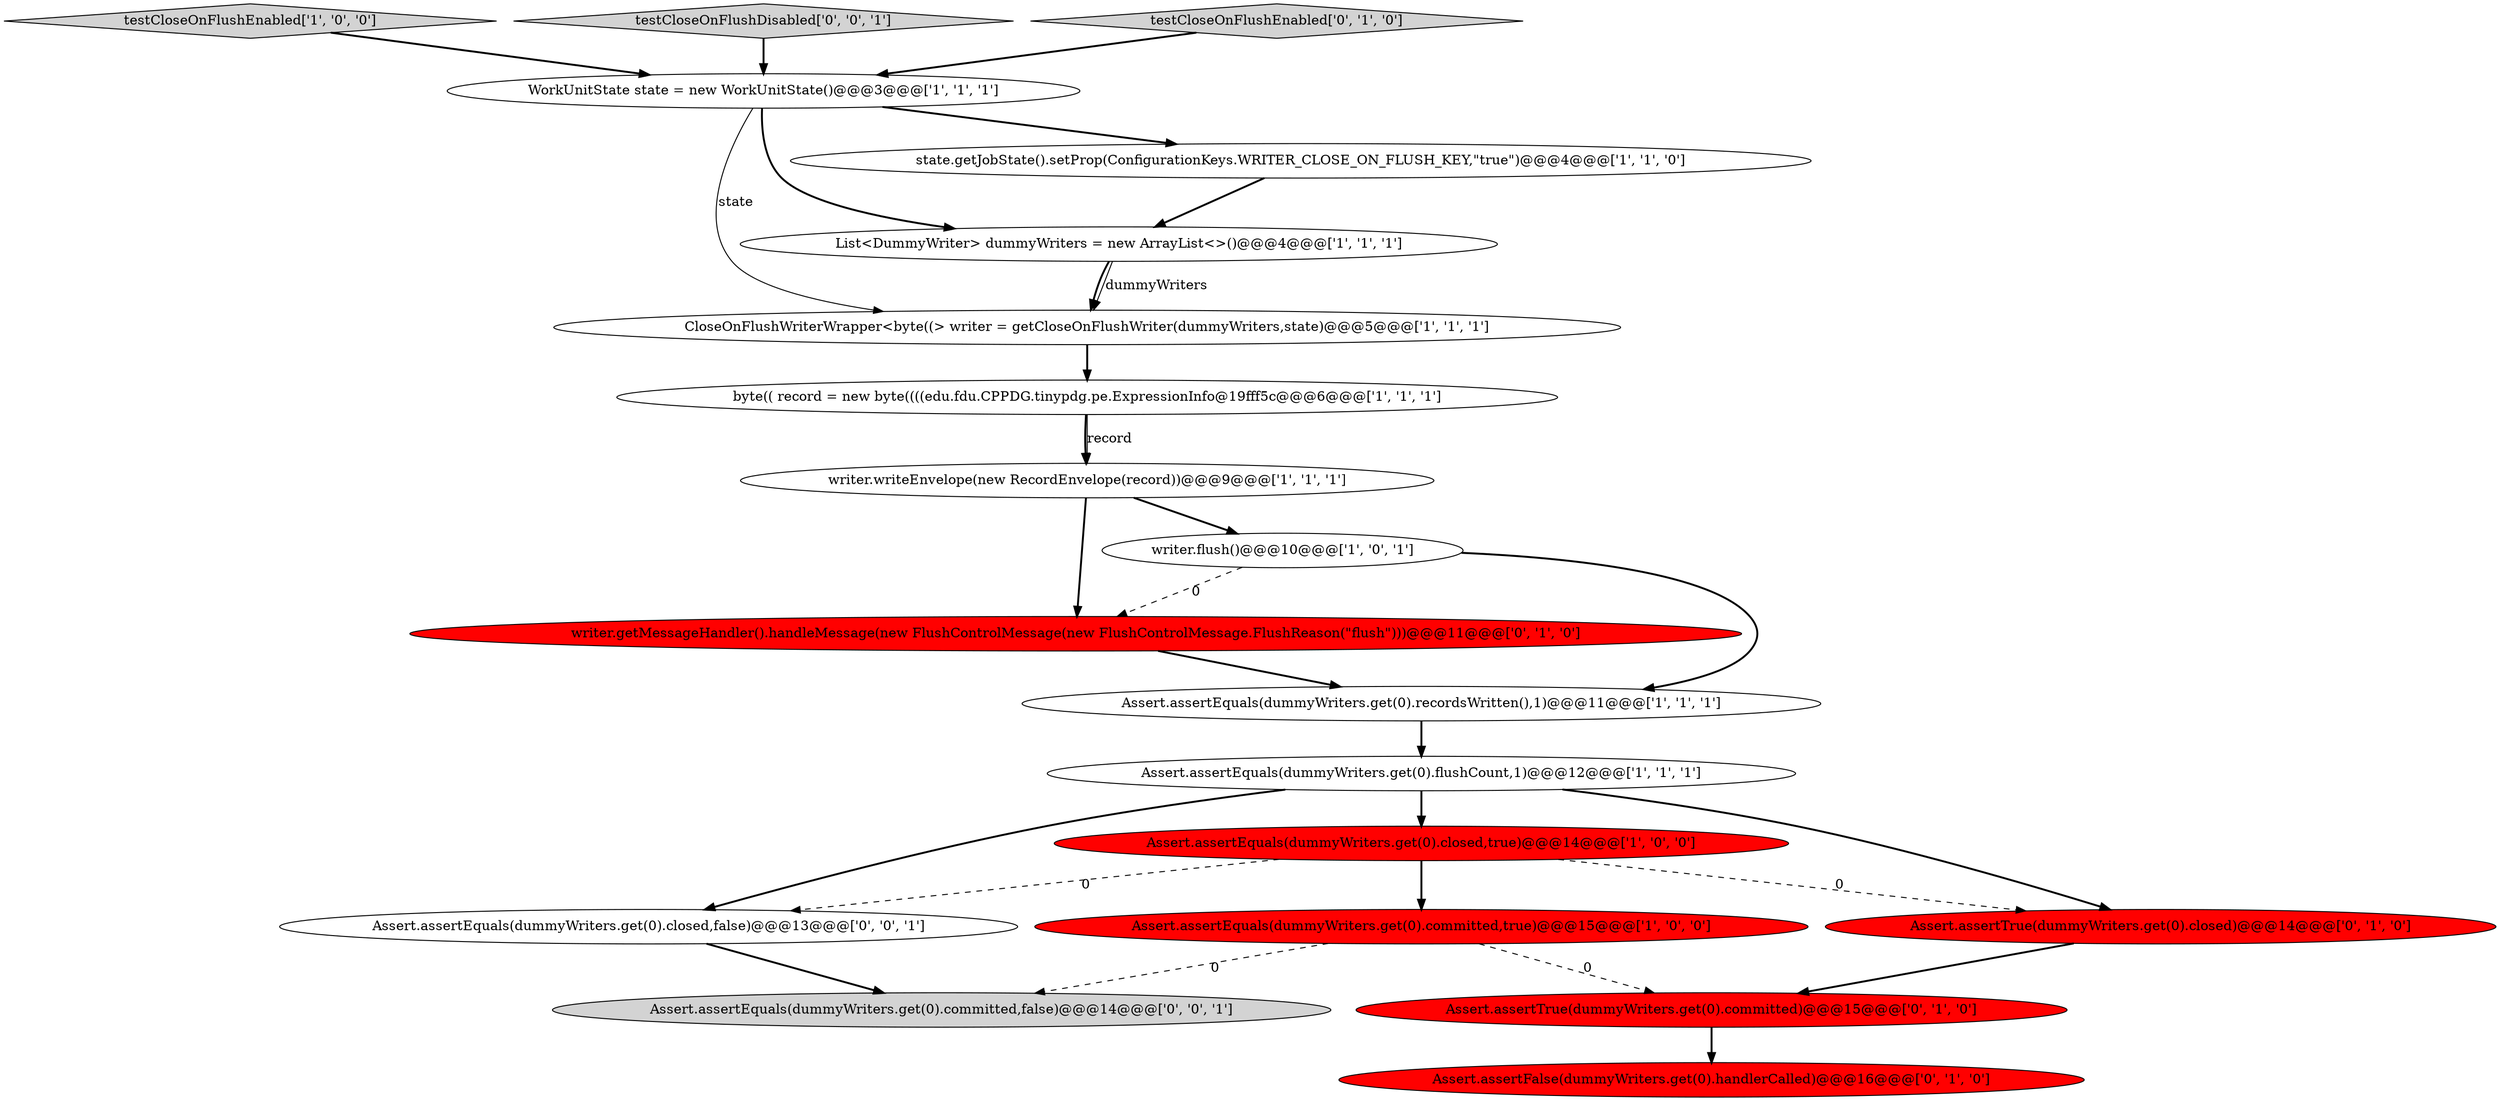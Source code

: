 digraph {
10 [style = filled, label = "Assert.assertEquals(dummyWriters.get(0).closed,true)@@@14@@@['1', '0', '0']", fillcolor = red, shape = ellipse image = "AAA1AAABBB1BBB"];
11 [style = filled, label = "writer.writeEnvelope(new RecordEnvelope(record))@@@9@@@['1', '1', '1']", fillcolor = white, shape = ellipse image = "AAA0AAABBB1BBB"];
1 [style = filled, label = "Assert.assertEquals(dummyWriters.get(0).committed,true)@@@15@@@['1', '0', '0']", fillcolor = red, shape = ellipse image = "AAA1AAABBB1BBB"];
3 [style = filled, label = "state.getJobState().setProp(ConfigurationKeys.WRITER_CLOSE_ON_FLUSH_KEY,\"true\")@@@4@@@['1', '1', '0']", fillcolor = white, shape = ellipse image = "AAA0AAABBB1BBB"];
7 [style = filled, label = "Assert.assertEquals(dummyWriters.get(0).recordsWritten(),1)@@@11@@@['1', '1', '1']", fillcolor = white, shape = ellipse image = "AAA0AAABBB1BBB"];
13 [style = filled, label = "Assert.assertTrue(dummyWriters.get(0).closed)@@@14@@@['0', '1', '0']", fillcolor = red, shape = ellipse image = "AAA1AAABBB2BBB"];
9 [style = filled, label = "testCloseOnFlushEnabled['1', '0', '0']", fillcolor = lightgray, shape = diamond image = "AAA0AAABBB1BBB"];
15 [style = filled, label = "Assert.assertTrue(dummyWriters.get(0).committed)@@@15@@@['0', '1', '0']", fillcolor = red, shape = ellipse image = "AAA1AAABBB2BBB"];
18 [style = filled, label = "Assert.assertEquals(dummyWriters.get(0).committed,false)@@@14@@@['0', '0', '1']", fillcolor = lightgray, shape = ellipse image = "AAA0AAABBB3BBB"];
19 [style = filled, label = "testCloseOnFlushDisabled['0', '0', '1']", fillcolor = lightgray, shape = diamond image = "AAA0AAABBB3BBB"];
12 [style = filled, label = "writer.getMessageHandler().handleMessage(new FlushControlMessage(new FlushControlMessage.FlushReason(\"flush\")))@@@11@@@['0', '1', '0']", fillcolor = red, shape = ellipse image = "AAA1AAABBB2BBB"];
5 [style = filled, label = "WorkUnitState state = new WorkUnitState()@@@3@@@['1', '1', '1']", fillcolor = white, shape = ellipse image = "AAA0AAABBB1BBB"];
8 [style = filled, label = "Assert.assertEquals(dummyWriters.get(0).flushCount,1)@@@12@@@['1', '1', '1']", fillcolor = white, shape = ellipse image = "AAA0AAABBB1BBB"];
0 [style = filled, label = "CloseOnFlushWriterWrapper<byte((> writer = getCloseOnFlushWriter(dummyWriters,state)@@@5@@@['1', '1', '1']", fillcolor = white, shape = ellipse image = "AAA0AAABBB1BBB"];
16 [style = filled, label = "testCloseOnFlushEnabled['0', '1', '0']", fillcolor = lightgray, shape = diamond image = "AAA0AAABBB2BBB"];
14 [style = filled, label = "Assert.assertFalse(dummyWriters.get(0).handlerCalled)@@@16@@@['0', '1', '0']", fillcolor = red, shape = ellipse image = "AAA1AAABBB2BBB"];
2 [style = filled, label = "List<DummyWriter> dummyWriters = new ArrayList<>()@@@4@@@['1', '1', '1']", fillcolor = white, shape = ellipse image = "AAA0AAABBB1BBB"];
6 [style = filled, label = "writer.flush()@@@10@@@['1', '0', '1']", fillcolor = white, shape = ellipse image = "AAA0AAABBB1BBB"];
4 [style = filled, label = "byte(( record = new byte((((edu.fdu.CPPDG.tinypdg.pe.ExpressionInfo@19fff5c@@@6@@@['1', '1', '1']", fillcolor = white, shape = ellipse image = "AAA0AAABBB1BBB"];
17 [style = filled, label = "Assert.assertEquals(dummyWriters.get(0).closed,false)@@@13@@@['0', '0', '1']", fillcolor = white, shape = ellipse image = "AAA0AAABBB3BBB"];
5->3 [style = bold, label=""];
8->10 [style = bold, label=""];
15->14 [style = bold, label=""];
1->15 [style = dashed, label="0"];
11->6 [style = bold, label=""];
11->12 [style = bold, label=""];
1->18 [style = dashed, label="0"];
10->13 [style = dashed, label="0"];
7->8 [style = bold, label=""];
12->7 [style = bold, label=""];
2->0 [style = solid, label="dummyWriters"];
6->12 [style = dashed, label="0"];
8->17 [style = bold, label=""];
19->5 [style = bold, label=""];
5->2 [style = bold, label=""];
2->0 [style = bold, label=""];
3->2 [style = bold, label=""];
0->4 [style = bold, label=""];
10->17 [style = dashed, label="0"];
9->5 [style = bold, label=""];
16->5 [style = bold, label=""];
13->15 [style = bold, label=""];
6->7 [style = bold, label=""];
4->11 [style = bold, label=""];
10->1 [style = bold, label=""];
4->11 [style = solid, label="record"];
5->0 [style = solid, label="state"];
17->18 [style = bold, label=""];
8->13 [style = bold, label=""];
}
